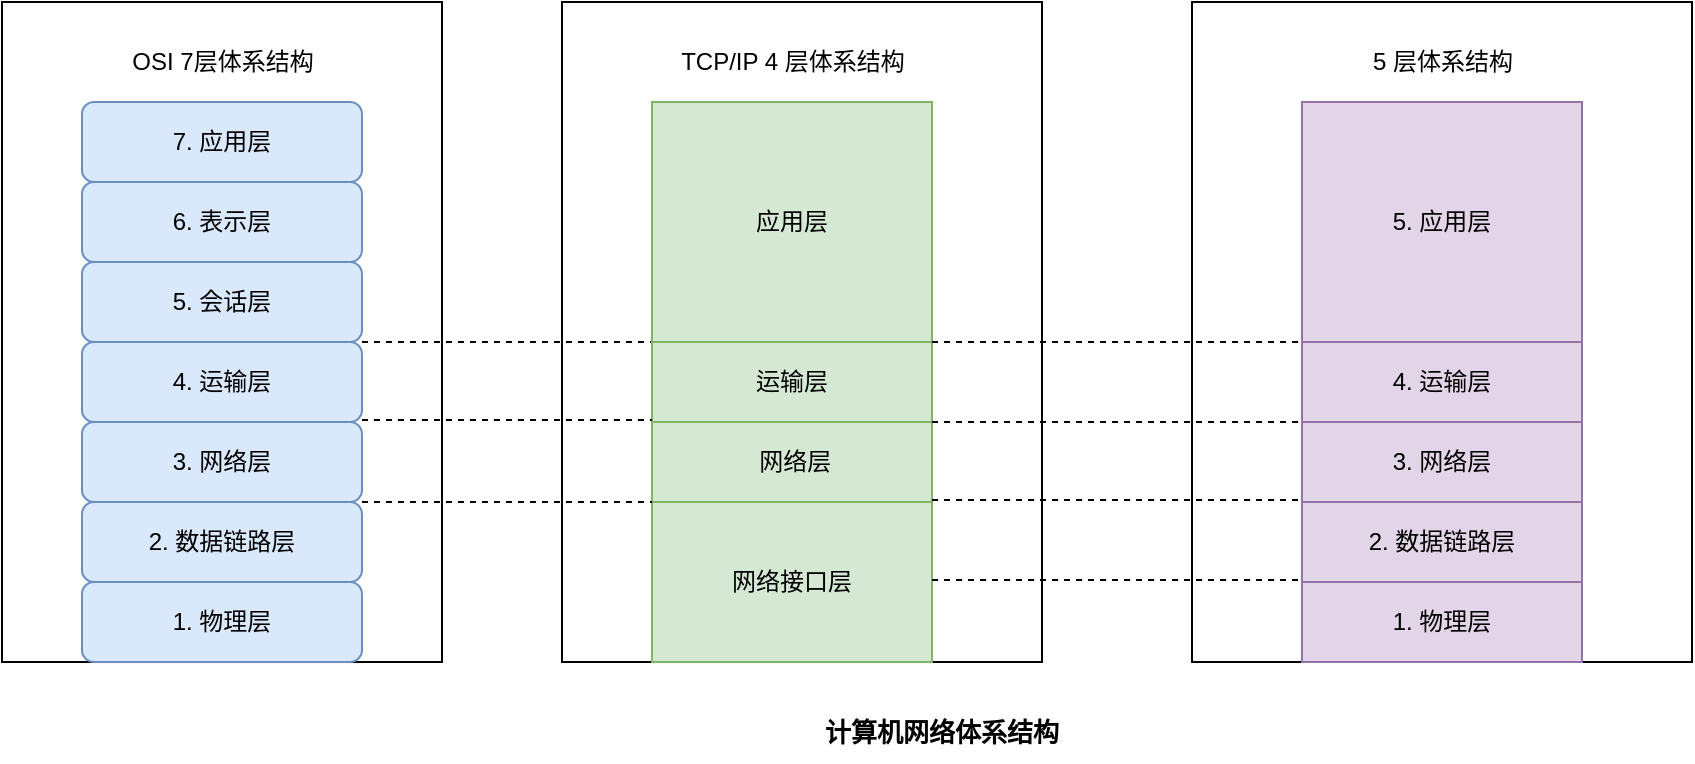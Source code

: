 <mxfile version="14.8.3" type="github">
  <diagram id="XBdGEdZuoYDFL7lSEojX" name="第 1 页">
    <mxGraphModel dx="946" dy="589" grid="1" gridSize="10" guides="1" tooltips="1" connect="1" arrows="1" fold="1" page="1" pageScale="1" pageWidth="3300" pageHeight="2339" math="0" shadow="0">
      <root>
        <mxCell id="0" />
        <mxCell id="1" parent="0" />
        <mxCell id="3f5zlDb_dagVnjO15lD6-27" value="" style="rounded=0;whiteSpace=wrap;html=1;" parent="1" vertex="1">
          <mxGeometry x="745" y="50" width="250" height="330" as="geometry" />
        </mxCell>
        <mxCell id="3f5zlDb_dagVnjO15lD6-14" value="" style="rounded=0;whiteSpace=wrap;html=1;" parent="1" vertex="1">
          <mxGeometry x="430" y="50" width="240" height="330" as="geometry" />
        </mxCell>
        <mxCell id="3f5zlDb_dagVnjO15lD6-8" value="" style="rounded=0;whiteSpace=wrap;html=1;" parent="1" vertex="1">
          <mxGeometry x="150" y="50" width="220" height="330" as="geometry" />
        </mxCell>
        <mxCell id="3f5zlDb_dagVnjO15lD6-1" value="7. 应用层" style="rounded=1;whiteSpace=wrap;html=1;fillColor=#dae8fc;strokeColor=#6c8ebf;" parent="1" vertex="1">
          <mxGeometry x="190" y="100" width="140" height="40" as="geometry" />
        </mxCell>
        <mxCell id="3f5zlDb_dagVnjO15lD6-2" value="&lt;span&gt;4. 运输层&lt;/span&gt;" style="rounded=1;whiteSpace=wrap;html=1;fillColor=#dae8fc;strokeColor=#6c8ebf;" parent="1" vertex="1">
          <mxGeometry x="190" y="220" width="140" height="40" as="geometry" />
        </mxCell>
        <mxCell id="3f5zlDb_dagVnjO15lD6-3" value="6. 表示层" style="rounded=1;whiteSpace=wrap;html=1;fillColor=#dae8fc;strokeColor=#6c8ebf;" parent="1" vertex="1">
          <mxGeometry x="190" y="140" width="140" height="40" as="geometry" />
        </mxCell>
        <mxCell id="3f5zlDb_dagVnjO15lD6-15" style="edgeStyle=orthogonalEdgeStyle;rounded=0;orthogonalLoop=1;jettySize=auto;html=1;exitX=1;exitY=1;exitDx=0;exitDy=0;entryX=0;entryY=1;entryDx=0;entryDy=0;endArrow=none;endFill=0;dashed=1;" parent="1" source="3f5zlDb_dagVnjO15lD6-4" target="3f5zlDb_dagVnjO15lD6-9" edge="1">
          <mxGeometry relative="1" as="geometry">
            <Array as="points">
              <mxPoint x="410" y="220" />
              <mxPoint x="410" y="220" />
            </Array>
          </mxGeometry>
        </mxCell>
        <mxCell id="3f5zlDb_dagVnjO15lD6-4" value="5. 会话层" style="rounded=1;whiteSpace=wrap;html=1;fillColor=#dae8fc;strokeColor=#6c8ebf;" parent="1" vertex="1">
          <mxGeometry x="190" y="180" width="140" height="40" as="geometry" />
        </mxCell>
        <mxCell id="3f5zlDb_dagVnjO15lD6-5" value="3. 网络层" style="rounded=1;whiteSpace=wrap;html=1;fillColor=#dae8fc;strokeColor=#6c8ebf;" parent="1" vertex="1">
          <mxGeometry x="190" y="260" width="140" height="40" as="geometry" />
        </mxCell>
        <mxCell id="3f5zlDb_dagVnjO15lD6-6" value="2. 数据链路层" style="rounded=1;whiteSpace=wrap;html=1;fillColor=#dae8fc;strokeColor=#6c8ebf;" parent="1" vertex="1">
          <mxGeometry x="190" y="300" width="140" height="40" as="geometry" />
        </mxCell>
        <mxCell id="3f5zlDb_dagVnjO15lD6-7" value="1. 物理层" style="rounded=1;whiteSpace=wrap;html=1;fillColor=#dae8fc;strokeColor=#6c8ebf;" parent="1" vertex="1">
          <mxGeometry x="190" y="340" width="140" height="40" as="geometry" />
        </mxCell>
        <mxCell id="3f5zlDb_dagVnjO15lD6-9" value="应用层" style="rounded=0;whiteSpace=wrap;html=1;fillColor=#d5e8d4;strokeColor=#82b366;" parent="1" vertex="1">
          <mxGeometry x="475" y="100" width="140" height="120" as="geometry" />
        </mxCell>
        <mxCell id="3f5zlDb_dagVnjO15lD6-10" value="运输层" style="rounded=0;whiteSpace=wrap;html=1;fillColor=#d5e8d4;strokeColor=#82b366;" parent="1" vertex="1">
          <mxGeometry x="475" y="220" width="140" height="40" as="geometry" />
        </mxCell>
        <mxCell id="3f5zlDb_dagVnjO15lD6-11" value="&lt;span&gt;&amp;nbsp;网络层&lt;/span&gt;" style="rounded=0;whiteSpace=wrap;html=1;fillColor=#d5e8d4;strokeColor=#82b366;" parent="1" vertex="1">
          <mxGeometry x="475" y="260" width="140" height="40" as="geometry" />
        </mxCell>
        <mxCell id="3f5zlDb_dagVnjO15lD6-13" value="网络接口层" style="rounded=0;whiteSpace=wrap;html=1;fillColor=#d5e8d4;strokeColor=#82b366;" parent="1" vertex="1">
          <mxGeometry x="475" y="300" width="140" height="80" as="geometry" />
        </mxCell>
        <mxCell id="3f5zlDb_dagVnjO15lD6-17" style="edgeStyle=orthogonalEdgeStyle;rounded=0;orthogonalLoop=1;jettySize=auto;html=1;exitX=1;exitY=1;exitDx=0;exitDy=0;entryX=0;entryY=1;entryDx=0;entryDy=0;endArrow=none;endFill=0;dashed=1;" parent="1" edge="1">
          <mxGeometry relative="1" as="geometry">
            <mxPoint x="330" y="259" as="sourcePoint" />
            <mxPoint x="475" y="259" as="targetPoint" />
            <Array as="points">
              <mxPoint x="410" y="259" />
              <mxPoint x="410" y="259" />
            </Array>
          </mxGeometry>
        </mxCell>
        <mxCell id="3f5zlDb_dagVnjO15lD6-18" style="edgeStyle=orthogonalEdgeStyle;rounded=0;orthogonalLoop=1;jettySize=auto;html=1;exitX=1;exitY=1;exitDx=0;exitDy=0;entryX=0;entryY=1;entryDx=0;entryDy=0;endArrow=none;endFill=0;dashed=1;" parent="1" edge="1">
          <mxGeometry relative="1" as="geometry">
            <mxPoint x="330" y="300" as="sourcePoint" />
            <mxPoint x="475" y="300" as="targetPoint" />
            <Array as="points">
              <mxPoint x="410" y="300" />
              <mxPoint x="410" y="300" />
            </Array>
          </mxGeometry>
        </mxCell>
        <mxCell id="3f5zlDb_dagVnjO15lD6-19" value="OSI 7层体系结构" style="text;html=1;strokeColor=none;fillColor=none;align=center;verticalAlign=middle;whiteSpace=wrap;rounded=0;" parent="1" vertex="1">
          <mxGeometry x="202.5" y="70" width="115" height="20" as="geometry" />
        </mxCell>
        <mxCell id="3f5zlDb_dagVnjO15lD6-20" value="TCP/IP 4 层体系结构" style="text;html=1;strokeColor=none;fillColor=none;align=center;verticalAlign=middle;whiteSpace=wrap;rounded=0;" parent="1" vertex="1">
          <mxGeometry x="487.5" y="70" width="115" height="20" as="geometry" />
        </mxCell>
        <mxCell id="3f5zlDb_dagVnjO15lD6-21" value="5. 应用层" style="rounded=0;whiteSpace=wrap;html=1;fillColor=#e1d5e7;strokeColor=#9673a6;" parent="1" vertex="1">
          <mxGeometry x="800" y="100" width="140" height="120" as="geometry" />
        </mxCell>
        <mxCell id="3f5zlDb_dagVnjO15lD6-22" value="4. 运输层" style="rounded=0;whiteSpace=wrap;html=1;fillColor=#e1d5e7;strokeColor=#9673a6;" parent="1" vertex="1">
          <mxGeometry x="800" y="220" width="140" height="40" as="geometry" />
        </mxCell>
        <mxCell id="3f5zlDb_dagVnjO15lD6-23" value="3. 网络层" style="rounded=0;whiteSpace=wrap;html=1;fillColor=#e1d5e7;strokeColor=#9673a6;" parent="1" vertex="1">
          <mxGeometry x="800" y="260" width="140" height="40" as="geometry" />
        </mxCell>
        <mxCell id="3f5zlDb_dagVnjO15lD6-24" value="2. 数据链路层" style="rounded=0;whiteSpace=wrap;html=1;fillColor=#e1d5e7;strokeColor=#9673a6;" parent="1" vertex="1">
          <mxGeometry x="800" y="300" width="140" height="40" as="geometry" />
        </mxCell>
        <mxCell id="3f5zlDb_dagVnjO15lD6-26" value="1. 物理层" style="rounded=0;whiteSpace=wrap;html=1;fillColor=#e1d5e7;strokeColor=#9673a6;" parent="1" vertex="1">
          <mxGeometry x="800" y="340" width="140" height="40" as="geometry" />
        </mxCell>
        <mxCell id="3f5zlDb_dagVnjO15lD6-28" value="5 层体系结构" style="text;html=1;strokeColor=none;fillColor=none;align=center;verticalAlign=middle;whiteSpace=wrap;rounded=0;" parent="1" vertex="1">
          <mxGeometry x="812.5" y="70" width="115" height="20" as="geometry" />
        </mxCell>
        <mxCell id="3f5zlDb_dagVnjO15lD6-29" style="edgeStyle=orthogonalEdgeStyle;rounded=0;orthogonalLoop=1;jettySize=auto;html=1;exitX=1;exitY=1;exitDx=0;exitDy=0;entryX=0;entryY=0;entryDx=0;entryDy=0;endArrow=none;endFill=0;dashed=1;" parent="1" target="3f5zlDb_dagVnjO15lD6-22" edge="1">
          <mxGeometry relative="1" as="geometry">
            <mxPoint x="615" y="220" as="sourcePoint" />
            <mxPoint x="760" y="220" as="targetPoint" />
            <Array as="points">
              <mxPoint x="750" y="220" />
              <mxPoint x="750" y="220" />
            </Array>
          </mxGeometry>
        </mxCell>
        <mxCell id="3f5zlDb_dagVnjO15lD6-30" style="edgeStyle=orthogonalEdgeStyle;rounded=0;orthogonalLoop=1;jettySize=auto;html=1;exitX=1;exitY=1;exitDx=0;exitDy=0;entryX=0;entryY=0;entryDx=0;entryDy=0;endArrow=none;endFill=0;dashed=1;" parent="1" edge="1">
          <mxGeometry relative="1" as="geometry">
            <mxPoint x="615" y="260" as="sourcePoint" />
            <mxPoint x="800" y="260" as="targetPoint" />
            <Array as="points">
              <mxPoint x="750" y="260" />
              <mxPoint x="750" y="260" />
            </Array>
          </mxGeometry>
        </mxCell>
        <mxCell id="3f5zlDb_dagVnjO15lD6-31" style="edgeStyle=orthogonalEdgeStyle;rounded=0;orthogonalLoop=1;jettySize=auto;html=1;exitX=1;exitY=1;exitDx=0;exitDy=0;entryX=0;entryY=0;entryDx=0;entryDy=0;endArrow=none;endFill=0;dashed=1;" parent="1" edge="1">
          <mxGeometry relative="1" as="geometry">
            <mxPoint x="615" y="299" as="sourcePoint" />
            <mxPoint x="800" y="299" as="targetPoint" />
            <Array as="points">
              <mxPoint x="750" y="299" />
              <mxPoint x="750" y="299" />
            </Array>
          </mxGeometry>
        </mxCell>
        <mxCell id="3f5zlDb_dagVnjO15lD6-32" style="edgeStyle=orthogonalEdgeStyle;rounded=0;orthogonalLoop=1;jettySize=auto;html=1;exitX=1;exitY=1;exitDx=0;exitDy=0;entryX=0;entryY=0;entryDx=0;entryDy=0;endArrow=none;endFill=0;dashed=1;" parent="1" edge="1">
          <mxGeometry relative="1" as="geometry">
            <mxPoint x="615" y="339" as="sourcePoint" />
            <mxPoint x="800" y="339" as="targetPoint" />
            <Array as="points">
              <mxPoint x="750" y="339" />
              <mxPoint x="750" y="339" />
            </Array>
          </mxGeometry>
        </mxCell>
        <mxCell id="3f5zlDb_dagVnjO15lD6-33" value="&lt;b&gt;&lt;font style=&quot;font-size: 13px&quot;&gt;计算机网络体系结构&lt;/font&gt;&lt;/b&gt;" style="text;html=1;strokeColor=none;fillColor=none;align=center;verticalAlign=middle;whiteSpace=wrap;rounded=0;" parent="1" vertex="1">
          <mxGeometry x="540" y="400" width="160" height="30" as="geometry" />
        </mxCell>
      </root>
    </mxGraphModel>
  </diagram>
</mxfile>
